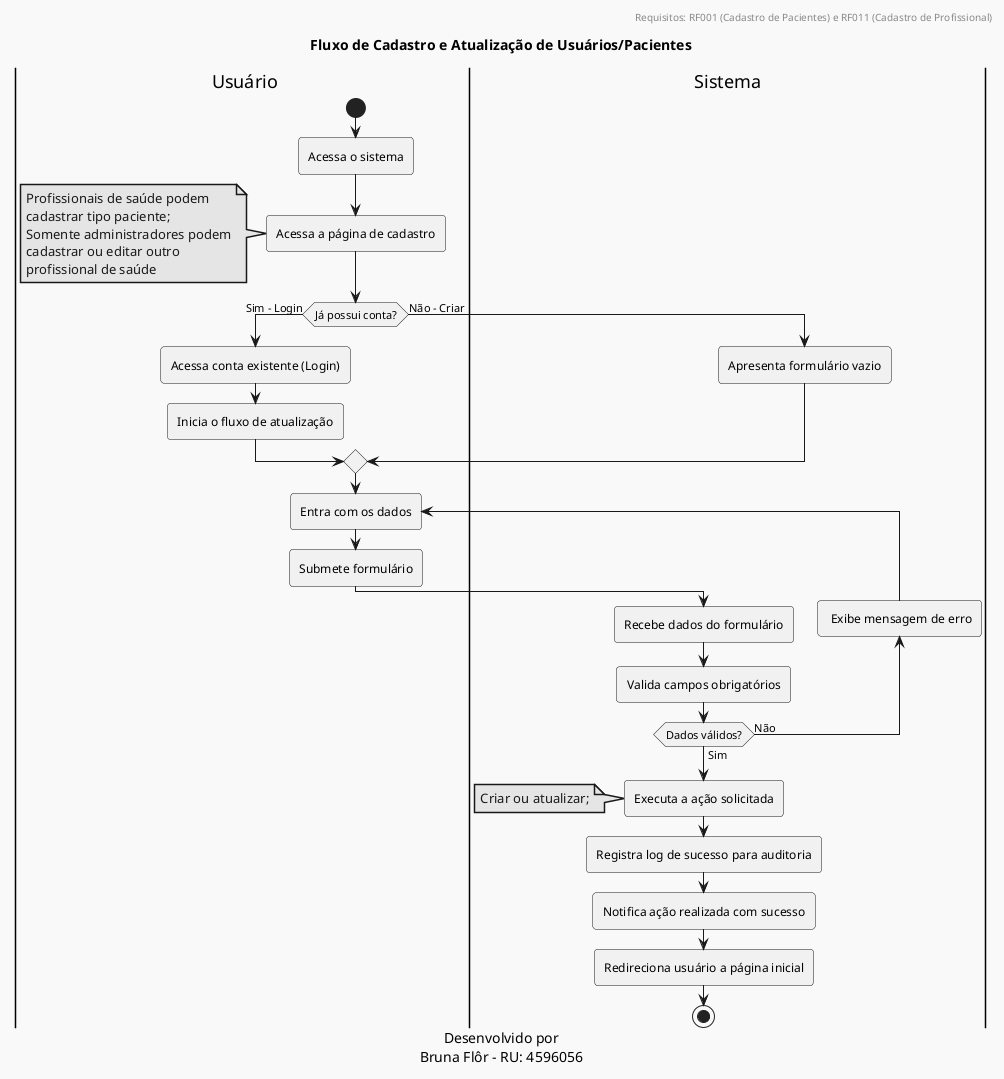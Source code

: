 @startuml

header
Requisitos: RF001 (Cadastro de Pacientes) e RF011 (Cadastro de Profissional)
end header

title Fluxo de Cadastro e Atualização de Usuários/Pacientes

caption
Desenvolvido por
Bruna Flôr - RU: 4596056
end caption

!theme mars

|user| Usuário
|sys|Sistema

|user|
start
:Acessa o sistema;
:Acessa a página de cadastro;
note
Profissionais de saúde podem
cadastrar tipo paciente;
Somente administradores podem
cadastrar ou editar outro
profissional de saúde
end note

if (Já possui conta?) then (Sim - Login)

:Acessa conta existente (Login);
:Inicia o fluxo de atualização;
else (Não - Criar)
|sys|
:Apresenta formulário vazio;
endif

|user|
repeat :Entra com os dados;
:Submete formulário;

|sys|
:Recebe dados do formulário;
:Valida campos obrigatórios;
backward: Exibe mensagem de erro;
repeat while (Dados válidos?) is (Não) not (Sim)

:Executa a ação solicitada;
note :Criar ou atualizar;
:Registra log de sucesso para auditoria;
:Notifica ação realizada com sucesso;
:Redireciona usuário a página inicial;
stop

@enduml